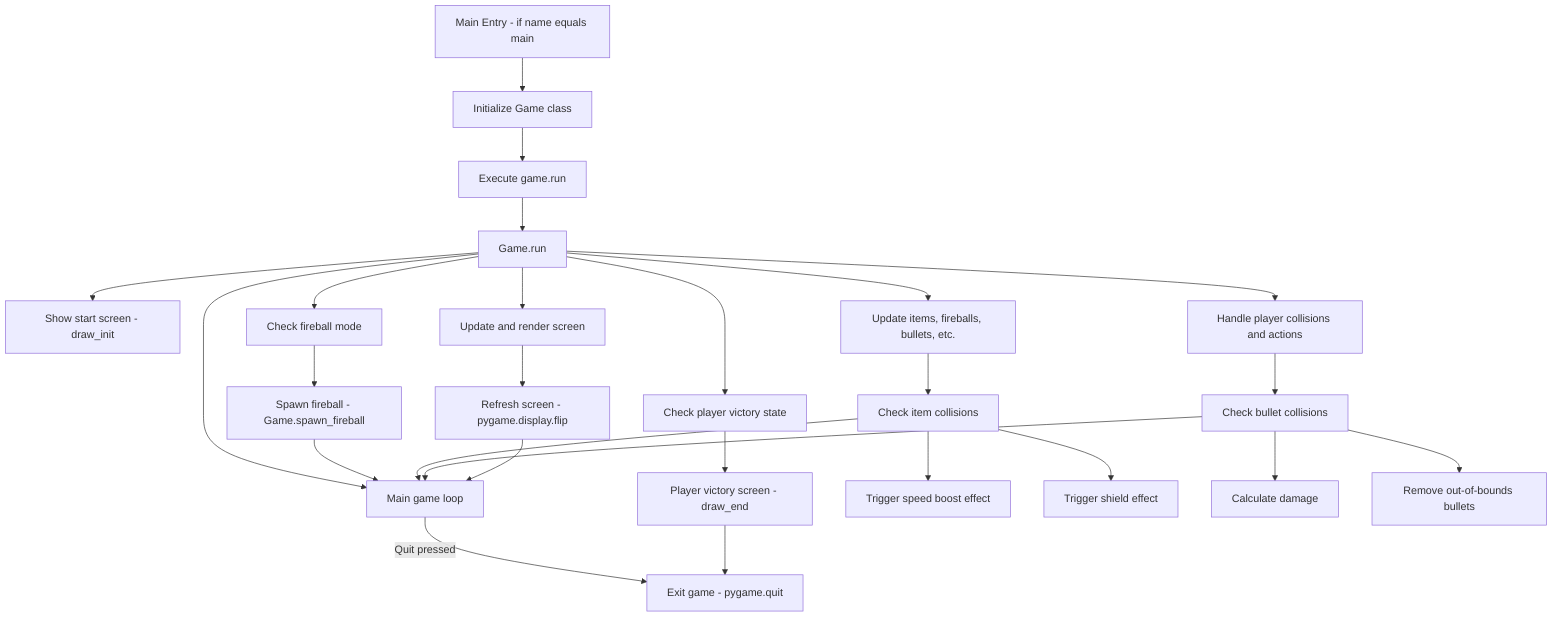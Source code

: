 graph TD
    A[Main Entry - if name equals main] --> B[Initialize Game class]
    B --> C[Execute game.run]
    C --> D[Game.run]
    D --> D1[Show start screen - draw_init]
    D --> D2[Main game loop]
    D --> D3[Check fireball mode]
    D --> D4[Check player victory state]
    D --> D5[Update items, fireballs, bullets, etc.]
    D --> D6[Handle player collisions and actions]
    D --> D7[Update and render screen]
    
    D2 -->|Quit pressed| E[Exit game - pygame.quit]
    D3 --> F[Spawn fireball - Game.spawn_fireball]
    D4 --> G[Player victory screen - draw_end]
    D5 --> H[Check item collisions]
    H --> H1[Trigger speed boost effect]
    H --> H2[Trigger shield effect]
    D6 --> I[Check bullet collisions]
    I --> I1[Calculate damage]
    I --> I2[Remove out-of-bounds bullets]
    D7 --> J[Refresh screen - pygame.display.flip]
    
    G --> E
    F --> D2
    H --> D2
    I --> D2
    J --> D2